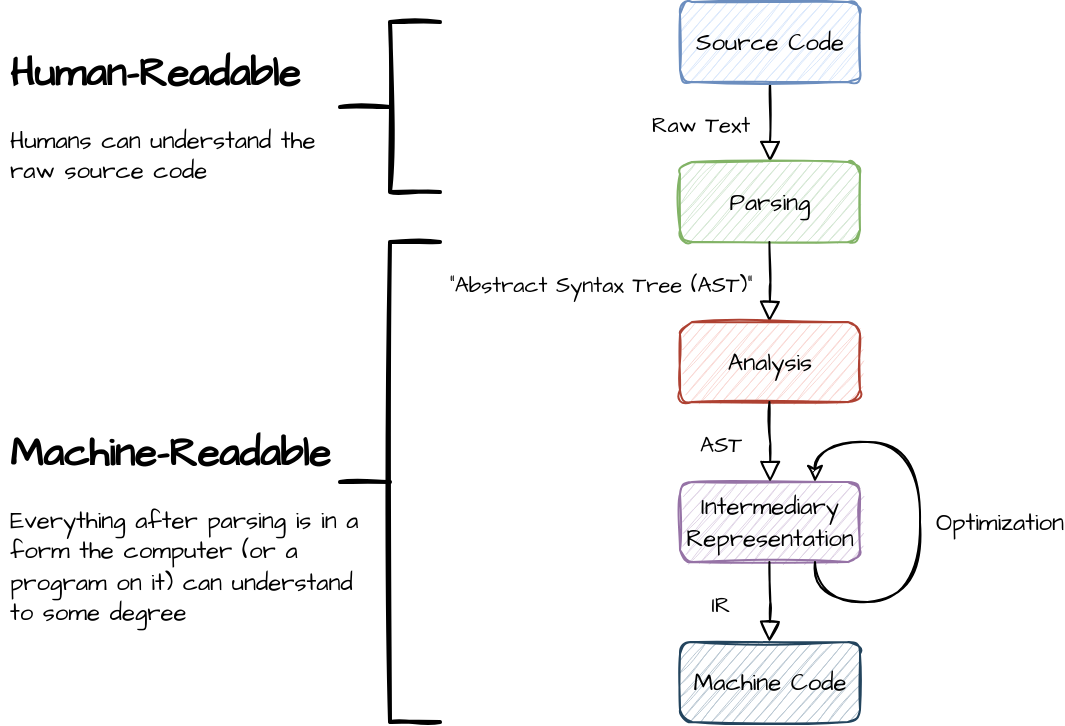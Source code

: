 <mxfile version="15.4.0" type="device"><diagram id="C5RBs43oDa-KdzZeNtuy" name="Page-1"><mxGraphModel dx="1808" dy="548" grid="1" gridSize="10" guides="1" tooltips="1" connect="1" arrows="1" fold="1" page="1" pageScale="1" pageWidth="827" pageHeight="1169" math="0" shadow="0"><root><mxCell id="WIyWlLk6GJQsqaUBKTNV-0"/><mxCell id="WIyWlLk6GJQsqaUBKTNV-1" parent="WIyWlLk6GJQsqaUBKTNV-0"/><mxCell id="WIyWlLk6GJQsqaUBKTNV-2" value="" style="rounded=0;html=1;jettySize=auto;orthogonalLoop=1;fontSize=11;endArrow=block;endFill=0;endSize=8;strokeWidth=1;shadow=0;labelBackgroundColor=none;edgeStyle=orthogonalEdgeStyle;sketch=1;entryX=0.5;entryY=0;entryDx=0;entryDy=0;" parent="WIyWlLk6GJQsqaUBKTNV-1" source="WIyWlLk6GJQsqaUBKTNV-3" target="bxEL_bl-jEFzNBILv0r7-0" edge="1"><mxGeometry relative="1" as="geometry"><mxPoint x="220" y="170" as="targetPoint"/></mxGeometry></mxCell><mxCell id="bxEL_bl-jEFzNBILv0r7-1" value="&lt;font face=&quot;Architects Daughter&quot; data-font-src=&quot;https://fonts.googleapis.com/css?family=Architects+Daughter&quot;&gt;Raw Text&lt;/font&gt;" style="edgeLabel;html=1;align=center;verticalAlign=middle;resizable=0;points=[];labelBackgroundColor=none;" parent="WIyWlLk6GJQsqaUBKTNV-2" vertex="1" connectable="0"><mxGeometry x="-0.28" y="-2" relative="1" as="geometry"><mxPoint x="-33" y="6" as="offset"/></mxGeometry></mxCell><mxCell id="WIyWlLk6GJQsqaUBKTNV-3" value="&lt;font face=&quot;Architects Daughter&quot; data-font-src=&quot;https://fonts.googleapis.com/css?family=Architects+Daughter&quot;&gt;Source Code&lt;/font&gt;" style="rounded=1;whiteSpace=wrap;html=1;fontSize=12;glass=0;strokeWidth=1;shadow=0;sketch=1;fillColor=#dae8fc;strokeColor=#6c8ebf;" parent="WIyWlLk6GJQsqaUBKTNV-1" vertex="1"><mxGeometry x="160" y="80" width="90" height="40" as="geometry"/></mxCell><mxCell id="bxEL_bl-jEFzNBILv0r7-0" value="&lt;font face=&quot;Architects Daughter&quot; data-font-src=&quot;https://fonts.googleapis.com/css?family=Architects+Daughter&quot;&gt;Parsing&lt;/font&gt;" style="rounded=1;whiteSpace=wrap;html=1;fontSize=12;glass=0;strokeWidth=1;shadow=0;sketch=1;fillColor=#d5e8d4;strokeColor=#82b366;" parent="WIyWlLk6GJQsqaUBKTNV-1" vertex="1"><mxGeometry x="160" y="160" width="90" height="40" as="geometry"/></mxCell><mxCell id="bxEL_bl-jEFzNBILv0r7-2" value="" style="rounded=0;html=1;jettySize=auto;orthogonalLoop=1;fontSize=11;endArrow=block;endFill=0;endSize=8;strokeWidth=1;shadow=0;labelBackgroundColor=none;edgeStyle=orthogonalEdgeStyle;sketch=1;entryX=0.5;entryY=0;entryDx=0;entryDy=0;" parent="WIyWlLk6GJQsqaUBKTNV-1" edge="1"><mxGeometry relative="1" as="geometry"><mxPoint x="204.71" y="200" as="sourcePoint"/><mxPoint x="204.71" y="240" as="targetPoint"/></mxGeometry></mxCell><mxCell id="bxEL_bl-jEFzNBILv0r7-3" value="&lt;font face=&quot;Architects Daughter&quot; data-font-src=&quot;https://fonts.googleapis.com/css?family=Architects+Daughter&quot;&gt;&quot;Abstract Syntax Tree (AST)&quot;&lt;/font&gt;" style="edgeLabel;html=1;align=center;verticalAlign=middle;resizable=0;points=[];labelBackgroundColor=none;" parent="bxEL_bl-jEFzNBILv0r7-2" vertex="1" connectable="0"><mxGeometry x="-0.28" y="-2" relative="1" as="geometry"><mxPoint x="-83" y="6" as="offset"/></mxGeometry></mxCell><mxCell id="bxEL_bl-jEFzNBILv0r7-6" value="&lt;font face=&quot;Architects Daughter&quot;&gt;Analysis&lt;/font&gt;" style="rounded=1;whiteSpace=wrap;html=1;fontSize=12;glass=0;strokeWidth=1;shadow=0;sketch=1;fillColor=#fad9d5;strokeColor=#ae4132;" parent="WIyWlLk6GJQsqaUBKTNV-1" vertex="1"><mxGeometry x="160" y="240" width="90" height="40" as="geometry"/></mxCell><mxCell id="bxEL_bl-jEFzNBILv0r7-12" value="&lt;font face=&quot;Architects Daughter&quot;&gt;Intermediary&lt;br&gt;Representation&lt;br&gt;&lt;/font&gt;" style="rounded=1;whiteSpace=wrap;html=1;fontSize=12;glass=0;strokeWidth=1;shadow=0;sketch=1;fillColor=#e1d5e7;strokeColor=#9673a6;" parent="WIyWlLk6GJQsqaUBKTNV-1" vertex="1"><mxGeometry x="160" y="320" width="90" height="40" as="geometry"/></mxCell><mxCell id="bxEL_bl-jEFzNBILv0r7-13" value="" style="rounded=0;html=1;jettySize=auto;orthogonalLoop=1;fontSize=11;endArrow=block;endFill=0;endSize=8;strokeWidth=1;shadow=0;labelBackgroundColor=none;edgeStyle=orthogonalEdgeStyle;sketch=1;entryX=0.5;entryY=0;entryDx=0;entryDy=0;" parent="WIyWlLk6GJQsqaUBKTNV-1" target="bxEL_bl-jEFzNBILv0r7-12" edge="1"><mxGeometry relative="1" as="geometry"><mxPoint x="204.71" y="280" as="sourcePoint"/><mxPoint x="204.71" y="320" as="targetPoint"/></mxGeometry></mxCell><mxCell id="bxEL_bl-jEFzNBILv0r7-14" value="&lt;font face=&quot;Architects Daughter&quot; data-font-src=&quot;https://fonts.googleapis.com/css?family=Architects+Daughter&quot;&gt;AST&lt;/font&gt;" style="edgeLabel;html=1;align=center;verticalAlign=middle;resizable=0;points=[];labelBackgroundColor=none;" parent="bxEL_bl-jEFzNBILv0r7-13" vertex="1" connectable="0"><mxGeometry x="-0.28" y="-2" relative="1" as="geometry"><mxPoint x="-23" y="6" as="offset"/></mxGeometry></mxCell><mxCell id="bxEL_bl-jEFzNBILv0r7-15" value="&lt;font face=&quot;Architects Daughter&quot;&gt;&lt;font color=&quot;#000000&quot;&gt;Machine Code&lt;/font&gt;&lt;br&gt;&lt;/font&gt;" style="rounded=1;whiteSpace=wrap;html=1;fontSize=12;glass=0;strokeWidth=1;shadow=0;sketch=1;fillColor=#bac8d3;strokeColor=#23445d;" parent="WIyWlLk6GJQsqaUBKTNV-1" vertex="1"><mxGeometry x="160" y="400" width="90" height="40" as="geometry"/></mxCell><mxCell id="bxEL_bl-jEFzNBILv0r7-16" value="" style="rounded=0;html=1;jettySize=auto;orthogonalLoop=1;fontSize=11;endArrow=block;endFill=0;endSize=8;strokeWidth=1;shadow=0;labelBackgroundColor=none;edgeStyle=orthogonalEdgeStyle;sketch=1;entryX=0.5;entryY=0;entryDx=0;entryDy=0;" parent="WIyWlLk6GJQsqaUBKTNV-1" edge="1"><mxGeometry relative="1" as="geometry"><mxPoint x="204.71" y="360" as="sourcePoint"/><mxPoint x="204.71" y="400" as="targetPoint"/></mxGeometry></mxCell><mxCell id="bxEL_bl-jEFzNBILv0r7-17" value="&lt;font face=&quot;Architects Daughter&quot;&gt;IR&lt;/font&gt;" style="edgeLabel;html=1;align=center;verticalAlign=middle;resizable=0;points=[];labelBackgroundColor=none;" parent="bxEL_bl-jEFzNBILv0r7-16" vertex="1" connectable="0"><mxGeometry x="-0.28" y="-2" relative="1" as="geometry"><mxPoint x="-23" y="6" as="offset"/></mxGeometry></mxCell><mxCell id="bxEL_bl-jEFzNBILv0r7-18" value="" style="curved=1;endArrow=classic;html=1;rounded=0;sketch=1;edgeStyle=orthogonalEdgeStyle;exitX=0.75;exitY=1;exitDx=0;exitDy=0;entryX=0.75;entryY=0;entryDx=0;entryDy=0;" parent="WIyWlLk6GJQsqaUBKTNV-1" source="bxEL_bl-jEFzNBILv0r7-12" target="bxEL_bl-jEFzNBILv0r7-12" edge="1"><mxGeometry width="50" height="50" relative="1" as="geometry"><mxPoint x="300" y="370" as="sourcePoint"/><mxPoint x="350" y="320" as="targetPoint"/><Array as="points"><mxPoint x="228" y="380"/><mxPoint x="280" y="380"/><mxPoint x="280" y="300"/><mxPoint x="228" y="300"/></Array></mxGeometry></mxCell><mxCell id="bxEL_bl-jEFzNBILv0r7-19" value="&lt;font face=&quot;Architects Daughter&quot; data-font-src=&quot;https://fonts.googleapis.com/css?family=Architects+Daughter&quot;&gt;Optimization&lt;/font&gt;" style="text;html=1;strokeColor=none;fillColor=none;align=center;verticalAlign=middle;whiteSpace=wrap;rounded=0;sketch=1;" parent="WIyWlLk6GJQsqaUBKTNV-1" vertex="1"><mxGeometry x="290" y="325" width="60" height="30" as="geometry"/></mxCell><mxCell id="bxEL_bl-jEFzNBILv0r7-20" value="" style="strokeWidth=2;html=1;shape=mxgraph.flowchart.annotation_2;align=left;labelPosition=right;pointerEvents=1;labelBackgroundColor=none;sketch=1;rotation=0;" parent="WIyWlLk6GJQsqaUBKTNV-1" vertex="1"><mxGeometry x="-10" y="90" width="50" height="85" as="geometry"/></mxCell><mxCell id="bxEL_bl-jEFzNBILv0r7-23" value="&lt;h1 style=&quot;font-size: 20px&quot;&gt;&lt;font style=&quot;font-size: 20px&quot; face=&quot;Architects Daughter&quot; data-font-src=&quot;https://fonts.googleapis.com/css?family=Architects+Daughter&quot;&gt;Human-Readable&lt;/font&gt;&lt;/h1&gt;&lt;p&gt;&lt;font style=&quot;font-size: 12px&quot; face=&quot;Architects Daughter&quot; data-font-src=&quot;https://fonts.googleapis.com/css?family=Architects+Daughter&quot;&gt;Humans can understand the&lt;br&gt;raw source code&lt;/font&gt;&lt;/p&gt;" style="text;html=1;strokeColor=none;fillColor=none;spacing=5;spacingTop=-20;whiteSpace=wrap;overflow=hidden;rounded=0;labelBackgroundColor=none;sketch=1;" parent="WIyWlLk6GJQsqaUBKTNV-1" vertex="1"><mxGeometry x="-180" y="100" width="190" height="120" as="geometry"/></mxCell><mxCell id="bxEL_bl-jEFzNBILv0r7-24" value="" style="strokeWidth=2;html=1;shape=mxgraph.flowchart.annotation_2;align=left;labelPosition=right;pointerEvents=1;labelBackgroundColor=none;sketch=1;rotation=0;" parent="WIyWlLk6GJQsqaUBKTNV-1" vertex="1"><mxGeometry x="-10" y="200" width="50" height="240" as="geometry"/></mxCell><mxCell id="bxEL_bl-jEFzNBILv0r7-25" value="&lt;h1 style=&quot;font-size: 20px&quot;&gt;&lt;font style=&quot;font-size: 20px&quot; face=&quot;Architects Daughter&quot; data-font-src=&quot;https://fonts.googleapis.com/css?family=Architects+Daughter&quot;&gt;Machine-Readable&lt;/font&gt;&lt;/h1&gt;&lt;p&gt;&lt;font face=&quot;Architects Daughter&quot;&gt;Everything after parsing is in a form the computer (or a program on it) can understand to some degree&lt;/font&gt;&lt;/p&gt;" style="text;html=1;strokeColor=none;fillColor=none;spacing=5;spacingTop=-20;whiteSpace=wrap;overflow=hidden;rounded=0;labelBackgroundColor=none;sketch=1;" parent="WIyWlLk6GJQsqaUBKTNV-1" vertex="1"><mxGeometry x="-180" y="290" width="190" height="120" as="geometry"/></mxCell></root></mxGraphModel></diagram></mxfile>